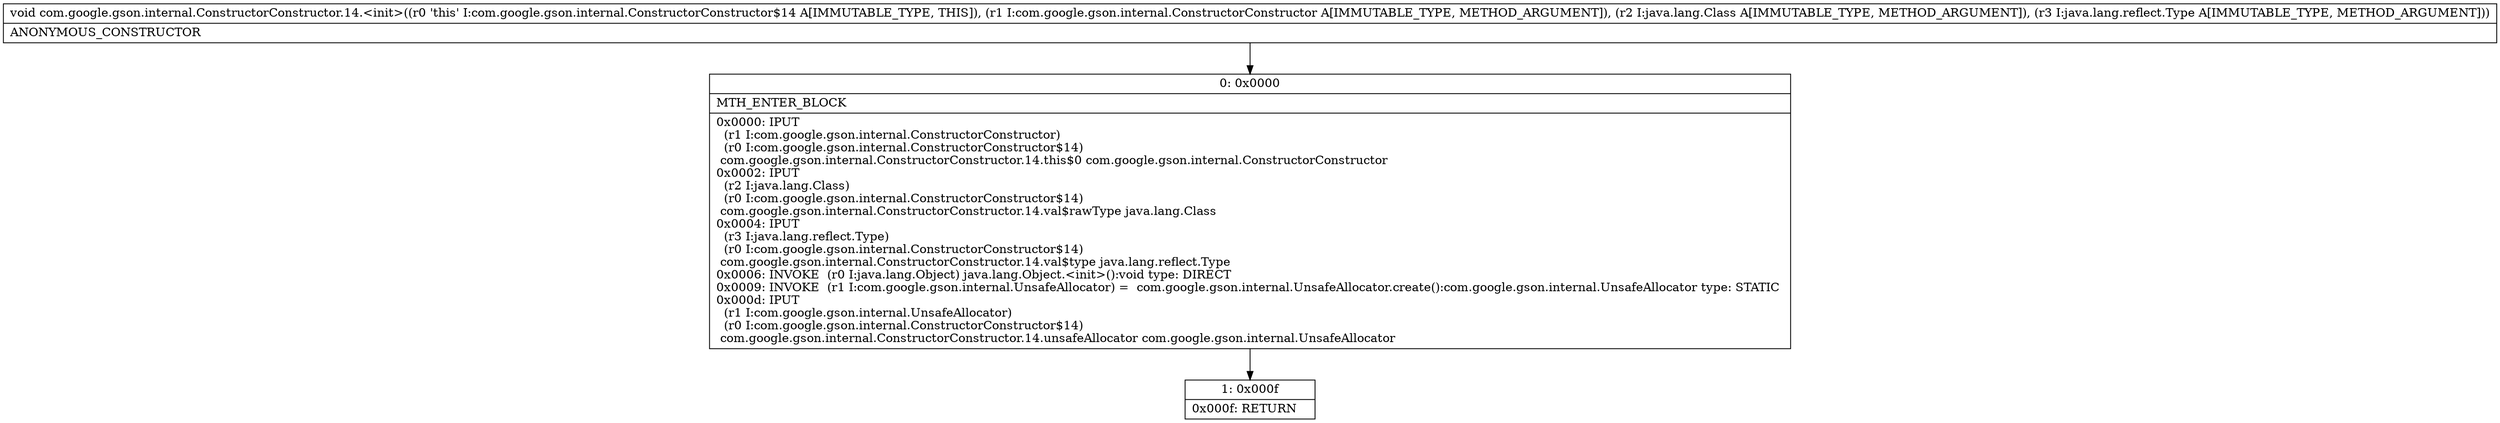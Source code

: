 digraph "CFG forcom.google.gson.internal.ConstructorConstructor.14.\<init\>(Lcom\/google\/gson\/internal\/ConstructorConstructor;Ljava\/lang\/Class;Ljava\/lang\/reflect\/Type;)V" {
Node_0 [shape=record,label="{0\:\ 0x0000|MTH_ENTER_BLOCK\l|0x0000: IPUT  \l  (r1 I:com.google.gson.internal.ConstructorConstructor)\l  (r0 I:com.google.gson.internal.ConstructorConstructor$14)\l com.google.gson.internal.ConstructorConstructor.14.this$0 com.google.gson.internal.ConstructorConstructor \l0x0002: IPUT  \l  (r2 I:java.lang.Class)\l  (r0 I:com.google.gson.internal.ConstructorConstructor$14)\l com.google.gson.internal.ConstructorConstructor.14.val$rawType java.lang.Class \l0x0004: IPUT  \l  (r3 I:java.lang.reflect.Type)\l  (r0 I:com.google.gson.internal.ConstructorConstructor$14)\l com.google.gson.internal.ConstructorConstructor.14.val$type java.lang.reflect.Type \l0x0006: INVOKE  (r0 I:java.lang.Object) java.lang.Object.\<init\>():void type: DIRECT \l0x0009: INVOKE  (r1 I:com.google.gson.internal.UnsafeAllocator) =  com.google.gson.internal.UnsafeAllocator.create():com.google.gson.internal.UnsafeAllocator type: STATIC \l0x000d: IPUT  \l  (r1 I:com.google.gson.internal.UnsafeAllocator)\l  (r0 I:com.google.gson.internal.ConstructorConstructor$14)\l com.google.gson.internal.ConstructorConstructor.14.unsafeAllocator com.google.gson.internal.UnsafeAllocator \l}"];
Node_1 [shape=record,label="{1\:\ 0x000f|0x000f: RETURN   \l}"];
MethodNode[shape=record,label="{void com.google.gson.internal.ConstructorConstructor.14.\<init\>((r0 'this' I:com.google.gson.internal.ConstructorConstructor$14 A[IMMUTABLE_TYPE, THIS]), (r1 I:com.google.gson.internal.ConstructorConstructor A[IMMUTABLE_TYPE, METHOD_ARGUMENT]), (r2 I:java.lang.Class A[IMMUTABLE_TYPE, METHOD_ARGUMENT]), (r3 I:java.lang.reflect.Type A[IMMUTABLE_TYPE, METHOD_ARGUMENT]))  | ANONYMOUS_CONSTRUCTOR\l}"];
MethodNode -> Node_0;
Node_0 -> Node_1;
}

